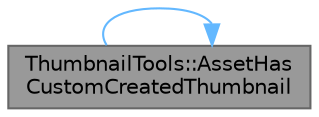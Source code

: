 digraph "ThumbnailTools::AssetHasCustomCreatedThumbnail"
{
 // INTERACTIVE_SVG=YES
 // LATEX_PDF_SIZE
  bgcolor="transparent";
  edge [fontname=Helvetica,fontsize=10,labelfontname=Helvetica,labelfontsize=10];
  node [fontname=Helvetica,fontsize=10,shape=box,height=0.2,width=0.4];
  rankdir="LR";
  Node1 [id="Node000001",label="ThumbnailTools::AssetHas\lCustomCreatedThumbnail",height=0.2,width=0.4,color="gray40", fillcolor="grey60", style="filled", fontcolor="black",tooltip="Returns true if the given asset has a custom thumbnail cached or on the disk and if the thumbnail was..."];
  Node1 -> Node1 [id="edge1_Node000001_Node000001",color="steelblue1",style="solid",tooltip=" "];
}
